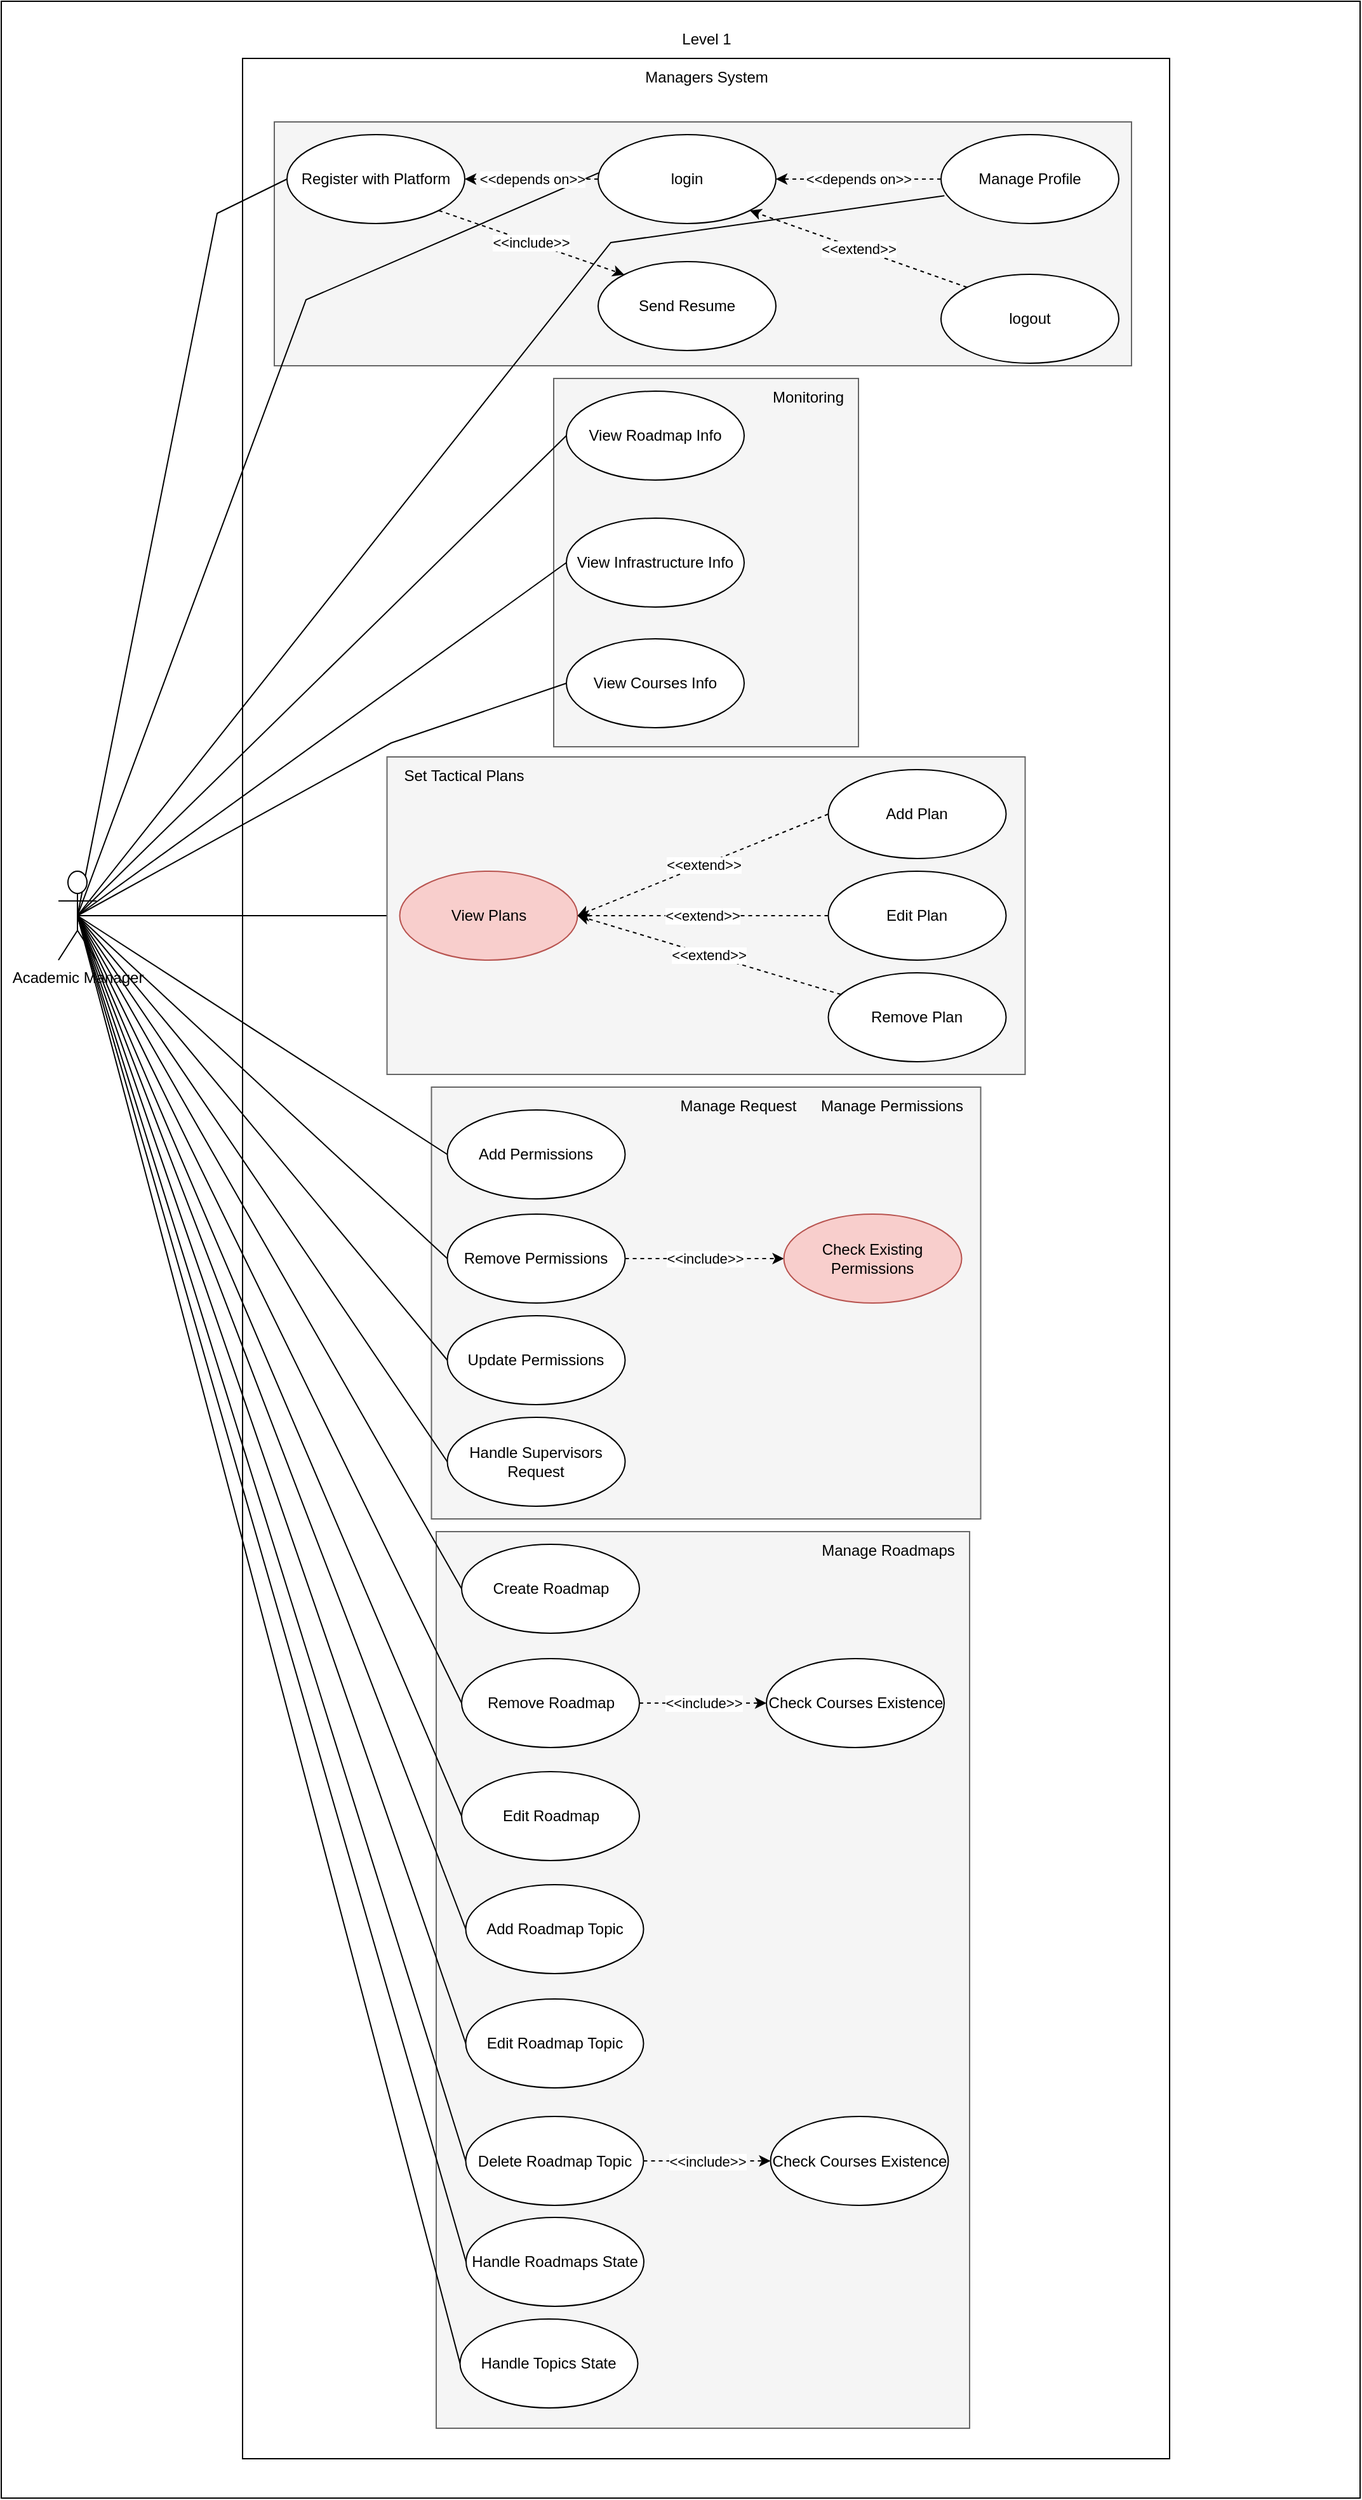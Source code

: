 <mxfile version="21.6.6" type="github">
  <diagram name="Page-1" id="miAjLR4S0y59Pn3Q6cfw">
    <mxGraphModel dx="-1412" dy="-641" grid="1" gridSize="10" guides="1" tooltips="1" connect="1" arrows="1" fold="1" page="1" pageScale="1" pageWidth="827" pageHeight="1169" math="0" shadow="0">
      <root>
        <mxCell id="0" />
        <mxCell id="1" parent="0" />
        <mxCell id="Uumukp9HZdx9EJDkmlEZ-1" value="" style="rounded=0;whiteSpace=wrap;html=1;movable=1;resizable=1;rotatable=1;deletable=1;editable=1;locked=0;connectable=1;" vertex="1" parent="1">
          <mxGeometry x="2360" y="1950" width="1070" height="1966" as="geometry" />
        </mxCell>
        <mxCell id="Uumukp9HZdx9EJDkmlEZ-2" value="" style="rounded=0;whiteSpace=wrap;html=1;movable=1;resizable=1;rotatable=1;deletable=1;editable=1;locked=0;connectable=1;" vertex="1" parent="1">
          <mxGeometry x="2550" y="1995" width="730" height="1890" as="geometry" />
        </mxCell>
        <mxCell id="Uumukp9HZdx9EJDkmlEZ-3" value="" style="rounded=0;whiteSpace=wrap;html=1;fillColor=#f5f5f5;strokeColor=#666666;fontColor=#333333;" vertex="1" parent="1">
          <mxGeometry x="2575" y="2045" width="675" height="192" as="geometry" />
        </mxCell>
        <mxCell id="Uumukp9HZdx9EJDkmlEZ-4" value="" style="rounded=0;whiteSpace=wrap;html=1;fillColor=#f5f5f5;strokeColor=#666666;fontColor=#333333;" vertex="1" parent="1">
          <mxGeometry x="2795" y="2247" width="240" height="290" as="geometry" />
        </mxCell>
        <mxCell id="Uumukp9HZdx9EJDkmlEZ-5" value="" style="rounded=0;whiteSpace=wrap;html=1;fillColor=#f5f5f5;strokeColor=#666666;fontColor=#333333;" vertex="1" parent="1">
          <mxGeometry x="2698.75" y="2805" width="432.5" height="340" as="geometry" />
        </mxCell>
        <mxCell id="Uumukp9HZdx9EJDkmlEZ-6" value="" style="rounded=0;whiteSpace=wrap;html=1;fillColor=#f5f5f5;strokeColor=#666666;fontColor=#333333;" vertex="1" parent="1">
          <mxGeometry x="2702.5" y="3155" width="420" height="706" as="geometry" />
        </mxCell>
        <mxCell id="Uumukp9HZdx9EJDkmlEZ-7" value="Managers System" style="text;html=1;align=center;verticalAlign=middle;resizable=0;points=[];autosize=1;strokeColor=none;fillColor=none;" vertex="1" parent="1">
          <mxGeometry x="2855" y="1995" width="120" height="30" as="geometry" />
        </mxCell>
        <mxCell id="Uumukp9HZdx9EJDkmlEZ-8" style="rounded=0;orthogonalLoop=1;jettySize=auto;html=1;exitX=0.5;exitY=0.5;exitDx=0;exitDy=0;exitPerimeter=0;entryX=0.5;entryY=0;entryDx=0;entryDy=0;endArrow=none;endFill=0;" edge="1" parent="1" source="Uumukp9HZdx9EJDkmlEZ-26" target="Uumukp9HZdx9EJDkmlEZ-28">
          <mxGeometry relative="1" as="geometry">
            <Array as="points">
              <mxPoint x="2600" y="2185" />
            </Array>
          </mxGeometry>
        </mxCell>
        <mxCell id="Uumukp9HZdx9EJDkmlEZ-9" style="rounded=0;orthogonalLoop=1;jettySize=auto;html=1;exitX=0.5;exitY=0.5;exitDx=0;exitDy=0;exitPerimeter=0;entryX=0;entryY=0.5;entryDx=0;entryDy=0;endArrow=none;endFill=0;" edge="1" parent="1" source="Uumukp9HZdx9EJDkmlEZ-26" target="Uumukp9HZdx9EJDkmlEZ-38">
          <mxGeometry relative="1" as="geometry" />
        </mxCell>
        <mxCell id="Uumukp9HZdx9EJDkmlEZ-10" style="rounded=0;orthogonalLoop=1;jettySize=auto;html=1;exitX=0.5;exitY=0.5;exitDx=0;exitDy=0;exitPerimeter=0;entryX=0;entryY=0.5;entryDx=0;entryDy=0;endArrow=none;endFill=0;" edge="1" parent="1" source="Uumukp9HZdx9EJDkmlEZ-26" target="Uumukp9HZdx9EJDkmlEZ-37">
          <mxGeometry relative="1" as="geometry" />
        </mxCell>
        <mxCell id="Uumukp9HZdx9EJDkmlEZ-11" style="rounded=0;orthogonalLoop=1;jettySize=auto;html=1;exitX=0.5;exitY=0.5;exitDx=0;exitDy=0;exitPerimeter=0;entryX=0;entryY=0.5;entryDx=0;entryDy=0;endArrow=none;endFill=0;" edge="1" parent="1" source="Uumukp9HZdx9EJDkmlEZ-26" target="Uumukp9HZdx9EJDkmlEZ-39">
          <mxGeometry relative="1" as="geometry">
            <Array as="points">
              <mxPoint x="2667" y="2534" />
            </Array>
          </mxGeometry>
        </mxCell>
        <mxCell id="Uumukp9HZdx9EJDkmlEZ-12" style="rounded=0;orthogonalLoop=1;jettySize=auto;html=1;exitX=0.5;exitY=0.5;exitDx=0;exitDy=0;exitPerimeter=0;entryX=0;entryY=0.5;entryDx=0;entryDy=0;endArrow=none;endFill=0;" edge="1" parent="1" source="Uumukp9HZdx9EJDkmlEZ-26" target="Uumukp9HZdx9EJDkmlEZ-33">
          <mxGeometry relative="1" as="geometry">
            <Array as="points">
              <mxPoint x="2530" y="2117" />
            </Array>
          </mxGeometry>
        </mxCell>
        <mxCell id="Uumukp9HZdx9EJDkmlEZ-13" style="rounded=0;orthogonalLoop=1;jettySize=auto;html=1;endArrow=none;endFill=0;entryX=0;entryY=0.5;entryDx=0;entryDy=0;exitX=0.5;exitY=0.5;exitDx=0;exitDy=0;exitPerimeter=0;" edge="1" parent="1" source="Uumukp9HZdx9EJDkmlEZ-26" target="Uumukp9HZdx9EJDkmlEZ-41">
          <mxGeometry relative="1" as="geometry">
            <mxPoint x="2619.121" y="2788.593" as="targetPoint" />
            <Array as="points" />
          </mxGeometry>
        </mxCell>
        <mxCell id="Uumukp9HZdx9EJDkmlEZ-14" style="rounded=0;orthogonalLoop=1;jettySize=auto;html=1;exitX=0.5;exitY=0.5;exitDx=0;exitDy=0;exitPerimeter=0;entryX=0;entryY=0.5;entryDx=0;entryDy=0;endArrow=none;endFill=0;" edge="1" parent="1" source="Uumukp9HZdx9EJDkmlEZ-26" target="Uumukp9HZdx9EJDkmlEZ-43">
          <mxGeometry relative="1" as="geometry">
            <Array as="points" />
          </mxGeometry>
        </mxCell>
        <mxCell id="Uumukp9HZdx9EJDkmlEZ-15" style="rounded=0;orthogonalLoop=1;jettySize=auto;html=1;exitX=0.5;exitY=0.5;exitDx=0;exitDy=0;exitPerimeter=0;entryX=0;entryY=0.5;entryDx=0;entryDy=0;endArrow=none;endFill=0;" edge="1" parent="1" source="Uumukp9HZdx9EJDkmlEZ-26" target="Uumukp9HZdx9EJDkmlEZ-44">
          <mxGeometry relative="1" as="geometry">
            <Array as="points" />
          </mxGeometry>
        </mxCell>
        <mxCell id="Uumukp9HZdx9EJDkmlEZ-16" style="rounded=0;orthogonalLoop=1;jettySize=auto;html=1;exitX=0.5;exitY=0.5;exitDx=0;exitDy=0;exitPerimeter=0;entryX=0;entryY=0.5;entryDx=0;entryDy=0;endArrow=none;endFill=0;" edge="1" parent="1" source="Uumukp9HZdx9EJDkmlEZ-26" target="Uumukp9HZdx9EJDkmlEZ-40">
          <mxGeometry relative="1" as="geometry">
            <Array as="points" />
          </mxGeometry>
        </mxCell>
        <mxCell id="Uumukp9HZdx9EJDkmlEZ-17" style="rounded=0;orthogonalLoop=1;jettySize=auto;html=1;exitX=0.5;exitY=0.5;exitDx=0;exitDy=0;exitPerimeter=0;entryX=0;entryY=0.5;entryDx=0;entryDy=0;endArrow=none;endFill=0;" edge="1" parent="1" source="Uumukp9HZdx9EJDkmlEZ-26" target="Uumukp9HZdx9EJDkmlEZ-63">
          <mxGeometry relative="1" as="geometry" />
        </mxCell>
        <mxCell id="Uumukp9HZdx9EJDkmlEZ-18" style="rounded=0;orthogonalLoop=1;jettySize=auto;html=1;exitX=0.5;exitY=0.5;exitDx=0;exitDy=0;exitPerimeter=0;entryX=0;entryY=0.5;entryDx=0;entryDy=0;endArrow=none;endFill=0;" edge="1" parent="1" source="Uumukp9HZdx9EJDkmlEZ-26" target="Uumukp9HZdx9EJDkmlEZ-46">
          <mxGeometry relative="1" as="geometry">
            <Array as="points" />
          </mxGeometry>
        </mxCell>
        <mxCell id="Uumukp9HZdx9EJDkmlEZ-19" style="rounded=0;orthogonalLoop=1;jettySize=auto;html=1;exitX=0.5;exitY=0.5;exitDx=0;exitDy=0;exitPerimeter=0;entryX=0;entryY=0.5;entryDx=0;entryDy=0;endArrow=none;endFill=0;" edge="1" parent="1" source="Uumukp9HZdx9EJDkmlEZ-26" target="Uumukp9HZdx9EJDkmlEZ-48">
          <mxGeometry relative="1" as="geometry">
            <Array as="points" />
          </mxGeometry>
        </mxCell>
        <mxCell id="Uumukp9HZdx9EJDkmlEZ-20" style="rounded=0;orthogonalLoop=1;jettySize=auto;html=1;exitX=0.5;exitY=0.5;exitDx=0;exitDy=0;exitPerimeter=0;entryX=0;entryY=0.5;entryDx=0;entryDy=0;endArrow=none;endFill=0;" edge="1" parent="1" source="Uumukp9HZdx9EJDkmlEZ-26" target="Uumukp9HZdx9EJDkmlEZ-50">
          <mxGeometry relative="1" as="geometry" />
        </mxCell>
        <mxCell id="Uumukp9HZdx9EJDkmlEZ-21" style="rounded=0;orthogonalLoop=1;jettySize=auto;html=1;exitX=0.5;exitY=0.5;exitDx=0;exitDy=0;exitPerimeter=0;entryX=0;entryY=0.5;entryDx=0;entryDy=0;endArrow=none;endFill=0;" edge="1" parent="1" source="Uumukp9HZdx9EJDkmlEZ-26" target="Uumukp9HZdx9EJDkmlEZ-53">
          <mxGeometry relative="1" as="geometry" />
        </mxCell>
        <mxCell id="Uumukp9HZdx9EJDkmlEZ-22" style="rounded=0;orthogonalLoop=1;jettySize=auto;html=1;exitX=0.5;exitY=0.5;exitDx=0;exitDy=0;exitPerimeter=0;entryX=0;entryY=0.5;entryDx=0;entryDy=0;endArrow=none;endFill=0;" edge="1" parent="1" source="Uumukp9HZdx9EJDkmlEZ-26" target="Uumukp9HZdx9EJDkmlEZ-52">
          <mxGeometry relative="1" as="geometry" />
        </mxCell>
        <mxCell id="Uumukp9HZdx9EJDkmlEZ-23" style="rounded=0;orthogonalLoop=1;jettySize=auto;html=1;exitX=0.5;exitY=0.5;exitDx=0;exitDy=0;exitPerimeter=0;entryX=0;entryY=0.5;entryDx=0;entryDy=0;endArrow=none;endFill=0;" edge="1" parent="1" source="Uumukp9HZdx9EJDkmlEZ-26" target="Uumukp9HZdx9EJDkmlEZ-69">
          <mxGeometry relative="1" as="geometry" />
        </mxCell>
        <mxCell id="Uumukp9HZdx9EJDkmlEZ-24" style="rounded=0;orthogonalLoop=1;jettySize=auto;html=1;exitX=0.5;exitY=0.5;exitDx=0;exitDy=0;exitPerimeter=0;entryX=0;entryY=0.5;entryDx=0;entryDy=0;endArrow=none;endFill=0;" edge="1" parent="1" source="Uumukp9HZdx9EJDkmlEZ-26" target="Uumukp9HZdx9EJDkmlEZ-68">
          <mxGeometry relative="1" as="geometry" />
        </mxCell>
        <mxCell id="Uumukp9HZdx9EJDkmlEZ-25" style="rounded=0;orthogonalLoop=1;jettySize=auto;html=1;exitX=0.5;exitY=0.5;exitDx=0;exitDy=0;exitPerimeter=0;entryX=0;entryY=0.5;entryDx=0;entryDy=0;endArrow=none;endFill=0;" edge="1" parent="1" source="Uumukp9HZdx9EJDkmlEZ-26" target="Uumukp9HZdx9EJDkmlEZ-70">
          <mxGeometry relative="1" as="geometry" />
        </mxCell>
        <mxCell id="Uumukp9HZdx9EJDkmlEZ-71" style="rounded=0;orthogonalLoop=1;jettySize=auto;html=1;exitX=0.5;exitY=0.5;exitDx=0;exitDy=0;exitPerimeter=0;entryX=0.019;entryY=0.687;entryDx=0;entryDy=0;entryPerimeter=0;endArrow=none;endFill=0;" edge="1" parent="1" source="Uumukp9HZdx9EJDkmlEZ-26" target="Uumukp9HZdx9EJDkmlEZ-30">
          <mxGeometry relative="1" as="geometry">
            <Array as="points">
              <mxPoint x="2840" y="2140" />
            </Array>
          </mxGeometry>
        </mxCell>
        <mxCell id="Uumukp9HZdx9EJDkmlEZ-26" value="Academic Manager" style="shape=umlActor;verticalLabelPosition=bottom;verticalAlign=top;html=1;outlineConnect=0;" vertex="1" parent="1">
          <mxGeometry x="2405" y="2635" width="30" height="70" as="geometry" />
        </mxCell>
        <mxCell id="Uumukp9HZdx9EJDkmlEZ-27" value="&amp;lt;&amp;lt;depends on&amp;gt;&amp;gt;" style="rounded=0;orthogonalLoop=1;jettySize=auto;html=1;exitX=0;exitY=0.5;exitDx=0;exitDy=0;dashed=1;" edge="1" parent="1" source="Uumukp9HZdx9EJDkmlEZ-28" target="Uumukp9HZdx9EJDkmlEZ-33">
          <mxGeometry relative="1" as="geometry" />
        </mxCell>
        <mxCell id="Uumukp9HZdx9EJDkmlEZ-28" value="login" style="ellipse;whiteSpace=wrap;html=1;" vertex="1" parent="1">
          <mxGeometry x="2830" y="2055" width="140" height="70" as="geometry" />
        </mxCell>
        <mxCell id="Uumukp9HZdx9EJDkmlEZ-29" value="&amp;lt;&amp;lt;depends on&amp;gt;&amp;gt;" style="edgeStyle=orthogonalEdgeStyle;rounded=0;orthogonalLoop=1;jettySize=auto;html=1;dashed=1;" edge="1" parent="1" source="Uumukp9HZdx9EJDkmlEZ-30" target="Uumukp9HZdx9EJDkmlEZ-28">
          <mxGeometry relative="1" as="geometry" />
        </mxCell>
        <mxCell id="Uumukp9HZdx9EJDkmlEZ-30" value="Manage Profile" style="ellipse;whiteSpace=wrap;html=1;" vertex="1" parent="1">
          <mxGeometry x="3100" y="2055" width="140" height="70" as="geometry" />
        </mxCell>
        <mxCell id="Uumukp9HZdx9EJDkmlEZ-31" value="Level 1" style="text;html=1;align=center;verticalAlign=middle;resizable=0;points=[];autosize=1;strokeColor=none;fillColor=none;" vertex="1" parent="1">
          <mxGeometry x="2885" y="1965" width="60" height="30" as="geometry" />
        </mxCell>
        <mxCell id="Uumukp9HZdx9EJDkmlEZ-32" value="&amp;lt;&amp;lt;include&amp;gt;&amp;gt;" style="rounded=0;orthogonalLoop=1;jettySize=auto;html=1;exitX=1;exitY=1;exitDx=0;exitDy=0;entryX=0;entryY=0;entryDx=0;entryDy=0;dashed=1;" edge="1" parent="1" source="Uumukp9HZdx9EJDkmlEZ-33" target="Uumukp9HZdx9EJDkmlEZ-34">
          <mxGeometry relative="1" as="geometry" />
        </mxCell>
        <mxCell id="Uumukp9HZdx9EJDkmlEZ-33" value="Register with Platform" style="ellipse;whiteSpace=wrap;html=1;" vertex="1" parent="1">
          <mxGeometry x="2585" y="2055" width="140" height="70" as="geometry" />
        </mxCell>
        <mxCell id="Uumukp9HZdx9EJDkmlEZ-34" value="&lt;span data-lucid-content=&quot;{&amp;quot;t&amp;quot;:&amp;quot;Send Resume to Acadamic Manager&amp;quot;,&amp;quot;m&amp;quot;:[]}&quot; data-lucid-type=&quot;application/vnd.lucid.text&quot;&gt;&lt;span&gt;Send Resume&lt;/span&gt;&lt;/span&gt;" style="ellipse;whiteSpace=wrap;html=1;" vertex="1" parent="1">
          <mxGeometry x="2830" y="2155" width="140" height="70" as="geometry" />
        </mxCell>
        <mxCell id="Uumukp9HZdx9EJDkmlEZ-35" value="&amp;lt;&amp;lt;extend&amp;gt;&amp;gt;" style="rounded=0;orthogonalLoop=1;jettySize=auto;html=1;exitX=0;exitY=0;exitDx=0;exitDy=0;entryX=1;entryY=1;entryDx=0;entryDy=0;dashed=1;" edge="1" parent="1" source="Uumukp9HZdx9EJDkmlEZ-36" target="Uumukp9HZdx9EJDkmlEZ-28">
          <mxGeometry relative="1" as="geometry" />
        </mxCell>
        <mxCell id="Uumukp9HZdx9EJDkmlEZ-36" value="logout" style="ellipse;whiteSpace=wrap;html=1;" vertex="1" parent="1">
          <mxGeometry x="3100" y="2165" width="140" height="70" as="geometry" />
        </mxCell>
        <mxCell id="Uumukp9HZdx9EJDkmlEZ-37" value="View Infrastructure Info" style="ellipse;whiteSpace=wrap;html=1;" vertex="1" parent="1">
          <mxGeometry x="2805" y="2357" width="140" height="70" as="geometry" />
        </mxCell>
        <mxCell id="Uumukp9HZdx9EJDkmlEZ-38" value="View Roadmap Info" style="ellipse;whiteSpace=wrap;html=1;" vertex="1" parent="1">
          <mxGeometry x="2805" y="2257" width="140" height="70" as="geometry" />
        </mxCell>
        <mxCell id="Uumukp9HZdx9EJDkmlEZ-39" value="View Courses Info" style="ellipse;whiteSpace=wrap;html=1;" vertex="1" parent="1">
          <mxGeometry x="2805" y="2452" width="140" height="70" as="geometry" />
        </mxCell>
        <mxCell id="Uumukp9HZdx9EJDkmlEZ-40" value="Handle Supervisors Request" style="ellipse;whiteSpace=wrap;html=1;" vertex="1" parent="1">
          <mxGeometry x="2711.25" y="3065" width="140" height="70" as="geometry" />
        </mxCell>
        <mxCell id="Uumukp9HZdx9EJDkmlEZ-41" value="Add Permissions" style="ellipse;whiteSpace=wrap;html=1;" vertex="1" parent="1">
          <mxGeometry x="2711.25" y="2823" width="140" height="70" as="geometry" />
        </mxCell>
        <mxCell id="Uumukp9HZdx9EJDkmlEZ-42" value="&amp;lt;&amp;lt;include&amp;gt;&amp;gt;" style="rounded=0;orthogonalLoop=1;jettySize=auto;html=1;exitX=1;exitY=0.5;exitDx=0;exitDy=0;dashed=1;" edge="1" parent="1" source="Uumukp9HZdx9EJDkmlEZ-43" target="Uumukp9HZdx9EJDkmlEZ-45">
          <mxGeometry relative="1" as="geometry" />
        </mxCell>
        <mxCell id="Uumukp9HZdx9EJDkmlEZ-43" value="Remove Permissions" style="ellipse;whiteSpace=wrap;html=1;" vertex="1" parent="1">
          <mxGeometry x="2711.25" y="2905" width="140" height="70" as="geometry" />
        </mxCell>
        <mxCell id="Uumukp9HZdx9EJDkmlEZ-44" value="Update Permissions" style="ellipse;whiteSpace=wrap;html=1;" vertex="1" parent="1">
          <mxGeometry x="2711.25" y="2985" width="140" height="70" as="geometry" />
        </mxCell>
        <mxCell id="Uumukp9HZdx9EJDkmlEZ-45" value="Check Existing Permissions" style="ellipse;whiteSpace=wrap;html=1;fillColor=#f8cecc;strokeColor=#b85450;" vertex="1" parent="1">
          <mxGeometry x="2976.25" y="2905" width="140" height="70" as="geometry" />
        </mxCell>
        <mxCell id="Uumukp9HZdx9EJDkmlEZ-46" value="Create Roadmap" style="ellipse;whiteSpace=wrap;html=1;" vertex="1" parent="1">
          <mxGeometry x="2722.5" y="3165" width="140" height="70" as="geometry" />
        </mxCell>
        <mxCell id="Uumukp9HZdx9EJDkmlEZ-47" value="&amp;lt;&amp;lt;include&amp;gt;&amp;gt;" style="rounded=0;orthogonalLoop=1;jettySize=auto;html=1;exitX=1;exitY=0.5;exitDx=0;exitDy=0;entryX=0;entryY=0.5;entryDx=0;entryDy=0;dashed=1;" edge="1" parent="1" source="Uumukp9HZdx9EJDkmlEZ-48" target="Uumukp9HZdx9EJDkmlEZ-49">
          <mxGeometry relative="1" as="geometry" />
        </mxCell>
        <mxCell id="Uumukp9HZdx9EJDkmlEZ-48" value="Remove Roadmap" style="ellipse;whiteSpace=wrap;html=1;" vertex="1" parent="1">
          <mxGeometry x="2722.5" y="3255" width="140" height="70" as="geometry" />
        </mxCell>
        <mxCell id="Uumukp9HZdx9EJDkmlEZ-49" value="Check Courses Existence" style="ellipse;whiteSpace=wrap;html=1;" vertex="1" parent="1">
          <mxGeometry x="2962.5" y="3255" width="140" height="70" as="geometry" />
        </mxCell>
        <mxCell id="Uumukp9HZdx9EJDkmlEZ-50" value="Add Roadmap Topic" style="ellipse;whiteSpace=wrap;html=1;" vertex="1" parent="1">
          <mxGeometry x="2725.75" y="3433" width="140" height="70" as="geometry" />
        </mxCell>
        <mxCell id="Uumukp9HZdx9EJDkmlEZ-51" value="&amp;lt;&amp;lt;include&amp;gt;&amp;gt;" style="rounded=0;orthogonalLoop=1;jettySize=auto;html=1;exitX=1;exitY=0.5;exitDx=0;exitDy=0;entryX=0;entryY=0.5;entryDx=0;entryDy=0;dashed=1;" edge="1" parent="1" source="Uumukp9HZdx9EJDkmlEZ-52" target="Uumukp9HZdx9EJDkmlEZ-54">
          <mxGeometry relative="1" as="geometry" />
        </mxCell>
        <mxCell id="Uumukp9HZdx9EJDkmlEZ-52" value="Delete Roadmap Topic" style="ellipse;whiteSpace=wrap;html=1;" vertex="1" parent="1">
          <mxGeometry x="2725.75" y="3615.5" width="140" height="70" as="geometry" />
        </mxCell>
        <mxCell id="Uumukp9HZdx9EJDkmlEZ-53" value="Edit Roadmap Topic" style="ellipse;whiteSpace=wrap;html=1;" vertex="1" parent="1">
          <mxGeometry x="2725.75" y="3523" width="140" height="70" as="geometry" />
        </mxCell>
        <mxCell id="Uumukp9HZdx9EJDkmlEZ-54" value="Check Courses Existence" style="ellipse;whiteSpace=wrap;html=1;" vertex="1" parent="1">
          <mxGeometry x="2965.75" y="3615.5" width="140" height="70" as="geometry" />
        </mxCell>
        <mxCell id="Uumukp9HZdx9EJDkmlEZ-55" value="Manage Permissions" style="text;html=1;align=center;verticalAlign=middle;resizable=0;points=[];autosize=1;strokeColor=none;fillColor=none;" vertex="1" parent="1">
          <mxGeometry x="2991.25" y="2805" width="140" height="30" as="geometry" />
        </mxCell>
        <mxCell id="Uumukp9HZdx9EJDkmlEZ-56" value="Manage Roadmaps" style="text;html=1;align=center;verticalAlign=middle;resizable=0;points=[];autosize=1;strokeColor=none;fillColor=none;" vertex="1" parent="1">
          <mxGeometry x="2992.5" y="3155" width="130" height="30" as="geometry" />
        </mxCell>
        <mxCell id="Uumukp9HZdx9EJDkmlEZ-57" value="Monitoring" style="text;html=1;align=center;verticalAlign=middle;resizable=0;points=[];autosize=1;strokeColor=none;fillColor=none;" vertex="1" parent="1">
          <mxGeometry x="2955" y="2247" width="80" height="30" as="geometry" />
        </mxCell>
        <mxCell id="Uumukp9HZdx9EJDkmlEZ-58" value="Manage Request" style="text;html=1;align=center;verticalAlign=middle;resizable=0;points=[];autosize=1;strokeColor=none;fillColor=none;" vertex="1" parent="1">
          <mxGeometry x="2885" y="2805" width="110" height="30" as="geometry" />
        </mxCell>
        <mxCell id="Uumukp9HZdx9EJDkmlEZ-59" value="" style="rounded=0;whiteSpace=wrap;html=1;fillColor=#f5f5f5;strokeColor=#666666;fontColor=#333333;" vertex="1" parent="1">
          <mxGeometry x="2663.75" y="2545" width="502.5" height="250" as="geometry" />
        </mxCell>
        <mxCell id="Uumukp9HZdx9EJDkmlEZ-60" value="Add Plan" style="ellipse;whiteSpace=wrap;html=1;" vertex="1" parent="1">
          <mxGeometry x="3011.25" y="2555" width="140" height="70" as="geometry" />
        </mxCell>
        <mxCell id="Uumukp9HZdx9EJDkmlEZ-61" value="Edit Plan" style="ellipse;whiteSpace=wrap;html=1;" vertex="1" parent="1">
          <mxGeometry x="3011.25" y="2635" width="140" height="70" as="geometry" />
        </mxCell>
        <mxCell id="Uumukp9HZdx9EJDkmlEZ-62" value="Remove Plan" style="ellipse;whiteSpace=wrap;html=1;" vertex="1" parent="1">
          <mxGeometry x="3011.25" y="2715" width="140" height="70" as="geometry" />
        </mxCell>
        <mxCell id="Uumukp9HZdx9EJDkmlEZ-63" value="View Plans" style="ellipse;whiteSpace=wrap;html=1;fillColor=#f8cecc;strokeColor=#b85450;" vertex="1" parent="1">
          <mxGeometry x="2673.75" y="2635" width="140" height="70" as="geometry" />
        </mxCell>
        <mxCell id="Uumukp9HZdx9EJDkmlEZ-64" value="&amp;lt;&amp;lt;extend&amp;gt;&amp;gt;" style="rounded=0;orthogonalLoop=1;jettySize=auto;html=1;exitX=0;exitY=0.5;exitDx=0;exitDy=0;entryX=1;entryY=0.5;entryDx=0;entryDy=0;dashed=1;" edge="1" parent="1" source="Uumukp9HZdx9EJDkmlEZ-60" target="Uumukp9HZdx9EJDkmlEZ-63">
          <mxGeometry relative="1" as="geometry" />
        </mxCell>
        <mxCell id="Uumukp9HZdx9EJDkmlEZ-65" value="&amp;lt;&amp;lt;extend&amp;gt;&amp;gt;" style="rounded=0;orthogonalLoop=1;jettySize=auto;html=1;exitX=0;exitY=0.5;exitDx=0;exitDy=0;entryX=1;entryY=0.5;entryDx=0;entryDy=0;dashed=1;" edge="1" parent="1" source="Uumukp9HZdx9EJDkmlEZ-61" target="Uumukp9HZdx9EJDkmlEZ-63">
          <mxGeometry relative="1" as="geometry" />
        </mxCell>
        <mxCell id="Uumukp9HZdx9EJDkmlEZ-66" value="&amp;lt;&amp;lt;extend&amp;gt;&amp;gt;" style="rounded=0;orthogonalLoop=1;jettySize=auto;html=1;entryX=1;entryY=0.5;entryDx=0;entryDy=0;dashed=1;" edge="1" parent="1" source="Uumukp9HZdx9EJDkmlEZ-62" target="Uumukp9HZdx9EJDkmlEZ-63">
          <mxGeometry relative="1" as="geometry" />
        </mxCell>
        <mxCell id="Uumukp9HZdx9EJDkmlEZ-67" value="Set Tactical Plans" style="text;html=1;align=center;verticalAlign=middle;resizable=0;points=[];autosize=1;strokeColor=none;fillColor=none;" vertex="1" parent="1">
          <mxGeometry x="2663.75" y="2545" width="120" height="30" as="geometry" />
        </mxCell>
        <mxCell id="Uumukp9HZdx9EJDkmlEZ-68" value="Handle Topics State" style="ellipse;whiteSpace=wrap;html=1;" vertex="1" parent="1">
          <mxGeometry x="2721.25" y="3775" width="140" height="70" as="geometry" />
        </mxCell>
        <mxCell id="Uumukp9HZdx9EJDkmlEZ-69" value="Handle Roadmaps State" style="ellipse;whiteSpace=wrap;html=1;" vertex="1" parent="1">
          <mxGeometry x="2726" y="3695" width="140" height="70" as="geometry" />
        </mxCell>
        <mxCell id="Uumukp9HZdx9EJDkmlEZ-70" value="Edit Roadmap" style="ellipse;whiteSpace=wrap;html=1;" vertex="1" parent="1">
          <mxGeometry x="2722.5" y="3344" width="140" height="70" as="geometry" />
        </mxCell>
      </root>
    </mxGraphModel>
  </diagram>
</mxfile>
